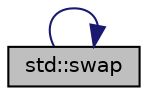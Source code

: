 digraph "std::swap"
{
 // INTERACTIVE_SVG=YES
  edge [fontname="Helvetica",fontsize="10",labelfontname="Helvetica",labelfontsize="10"];
  node [fontname="Helvetica",fontsize="10",shape=record];
  rankdir="LR";
  Node6 [label="std::swap",height=0.2,width=0.4,color="black", fillcolor="grey75", style="filled", fontcolor="black"];
  Node6 -> Node6 [color="midnightblue",fontsize="10",style="solid",fontname="Helvetica"];
}
